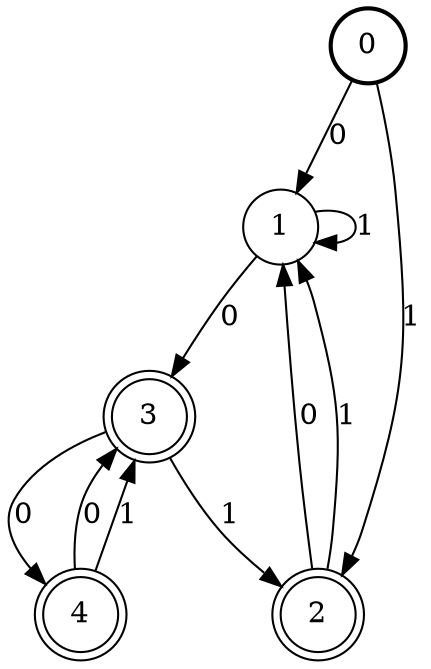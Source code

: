 digraph Automat {
    node [shape = circle];
    0 [style = "bold"];
    0 -> 1 [label = "0"];
    0 -> 2 [label = "1"];
    1 -> 3 [label = "0"];
    1 -> 1 [label = "1"];
    2 [peripheries=2]
    2 -> 1 [label = "0"];
    2 -> 1 [label = "1"];
    3 [peripheries=2]
    3 -> 4 [label = "0"];
    3 -> 2 [label = "1"];
    4 [peripheries=2]
    4 -> 3 [label = "0"];
    4 -> 3 [label = "1"];
}
